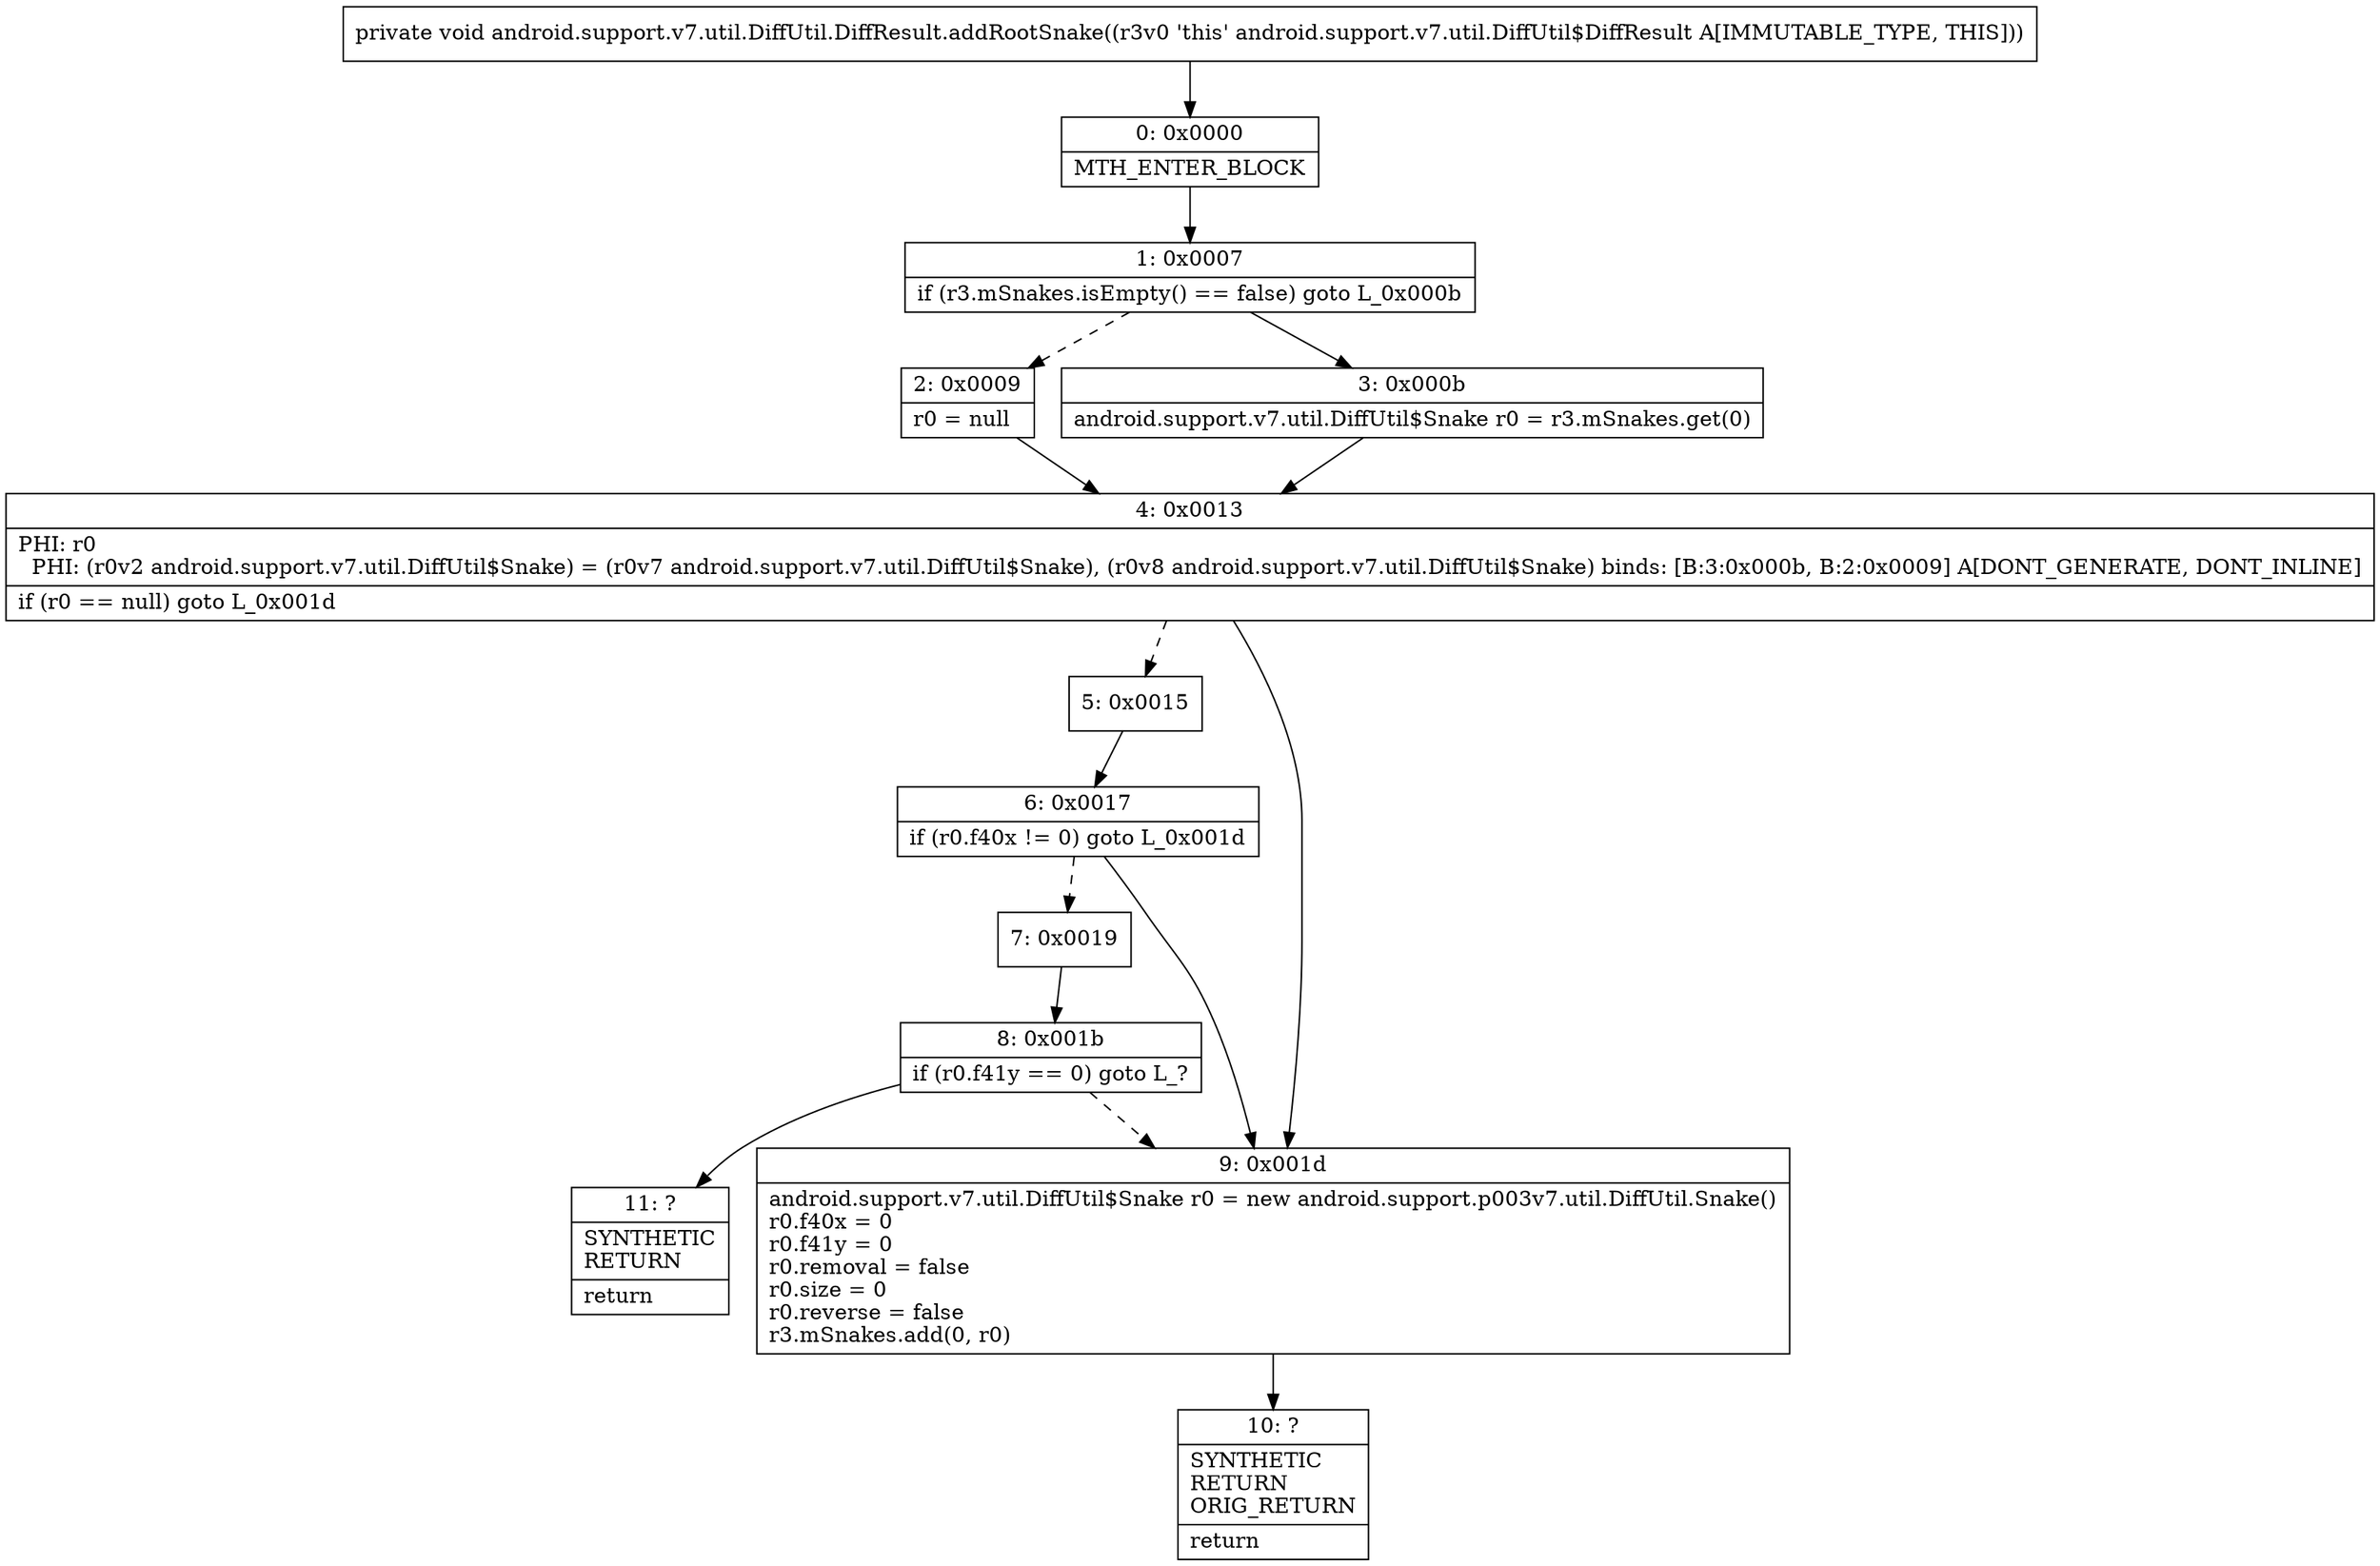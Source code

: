 digraph "CFG forandroid.support.v7.util.DiffUtil.DiffResult.addRootSnake()V" {
Node_0 [shape=record,label="{0\:\ 0x0000|MTH_ENTER_BLOCK\l}"];
Node_1 [shape=record,label="{1\:\ 0x0007|if (r3.mSnakes.isEmpty() == false) goto L_0x000b\l}"];
Node_2 [shape=record,label="{2\:\ 0x0009|r0 = null\l}"];
Node_3 [shape=record,label="{3\:\ 0x000b|android.support.v7.util.DiffUtil$Snake r0 = r3.mSnakes.get(0)\l}"];
Node_4 [shape=record,label="{4\:\ 0x0013|PHI: r0 \l  PHI: (r0v2 android.support.v7.util.DiffUtil$Snake) = (r0v7 android.support.v7.util.DiffUtil$Snake), (r0v8 android.support.v7.util.DiffUtil$Snake) binds: [B:3:0x000b, B:2:0x0009] A[DONT_GENERATE, DONT_INLINE]\l|if (r0 == null) goto L_0x001d\l}"];
Node_5 [shape=record,label="{5\:\ 0x0015}"];
Node_6 [shape=record,label="{6\:\ 0x0017|if (r0.f40x != 0) goto L_0x001d\l}"];
Node_7 [shape=record,label="{7\:\ 0x0019}"];
Node_8 [shape=record,label="{8\:\ 0x001b|if (r0.f41y == 0) goto L_?\l}"];
Node_9 [shape=record,label="{9\:\ 0x001d|android.support.v7.util.DiffUtil$Snake r0 = new android.support.p003v7.util.DiffUtil.Snake()\lr0.f40x = 0\lr0.f41y = 0\lr0.removal = false\lr0.size = 0\lr0.reverse = false\lr3.mSnakes.add(0, r0)\l}"];
Node_10 [shape=record,label="{10\:\ ?|SYNTHETIC\lRETURN\lORIG_RETURN\l|return\l}"];
Node_11 [shape=record,label="{11\:\ ?|SYNTHETIC\lRETURN\l|return\l}"];
MethodNode[shape=record,label="{private void android.support.v7.util.DiffUtil.DiffResult.addRootSnake((r3v0 'this' android.support.v7.util.DiffUtil$DiffResult A[IMMUTABLE_TYPE, THIS])) }"];
MethodNode -> Node_0;
Node_0 -> Node_1;
Node_1 -> Node_2[style=dashed];
Node_1 -> Node_3;
Node_2 -> Node_4;
Node_3 -> Node_4;
Node_4 -> Node_5[style=dashed];
Node_4 -> Node_9;
Node_5 -> Node_6;
Node_6 -> Node_7[style=dashed];
Node_6 -> Node_9;
Node_7 -> Node_8;
Node_8 -> Node_9[style=dashed];
Node_8 -> Node_11;
Node_9 -> Node_10;
}

